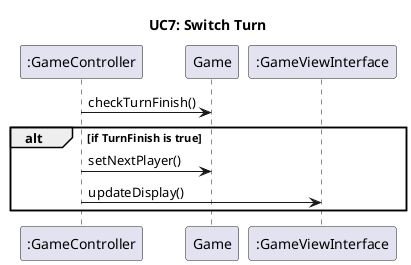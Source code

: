 @startuml
title UC7: Switch Turn


participant ":GameController" as GameController
participant "Game" as Game
participant ":GameViewInterface" as View


GameController -> Game : checkTurnFinish()

alt if TurnFinish is true
	GameController -> Game : setNextPlayer()
	GameController -> View : updateDisplay()
end



@enduml
